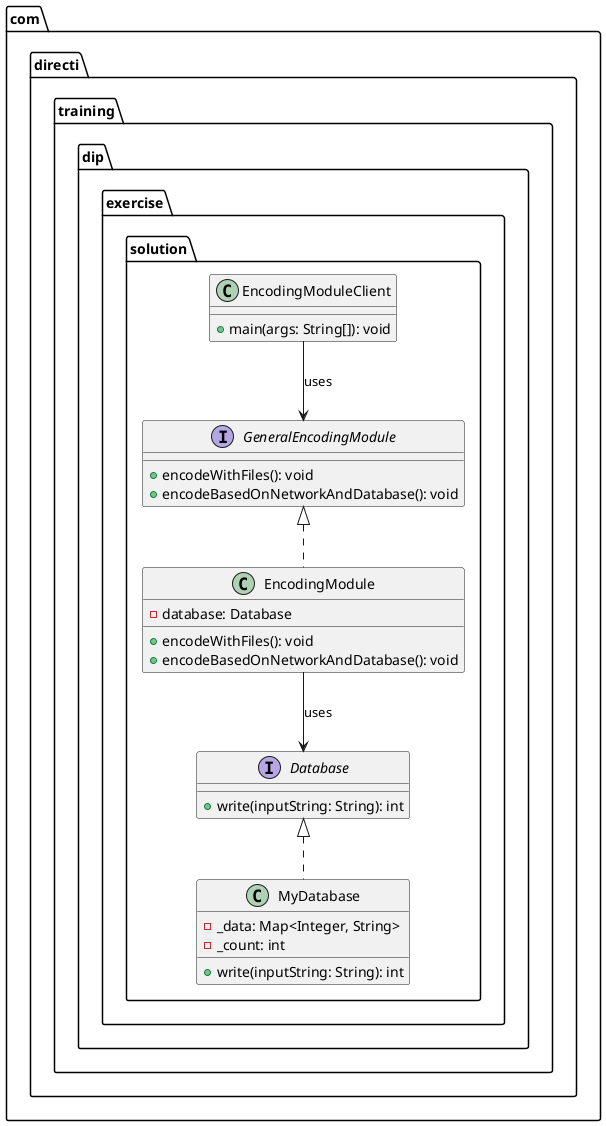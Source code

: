 
@startuml
package "com.directi.training.dip.exercise.solution" {
    interface Database {
        +write(inputString: String): int
    }

    interface GeneralEncodingModule {
        +encodeWithFiles(): void
        +encodeBasedOnNetworkAndDatabase(): void
    }

    class MyDatabase implements Database {
        -_data: Map<Integer, String>
        -_count: int
        +write(inputString: String): int
    }

    class EncodingModule implements GeneralEncodingModule {
        -database: Database
        +encodeWithFiles(): void
        +encodeBasedOnNetworkAndDatabase(): void
    }

    class EncodingModuleClient {
        +main(args: String[]): void
    }

    EncodingModuleClient --> GeneralEncodingModule : uses
    EncodingModule --> Database : uses
}
@enduml
